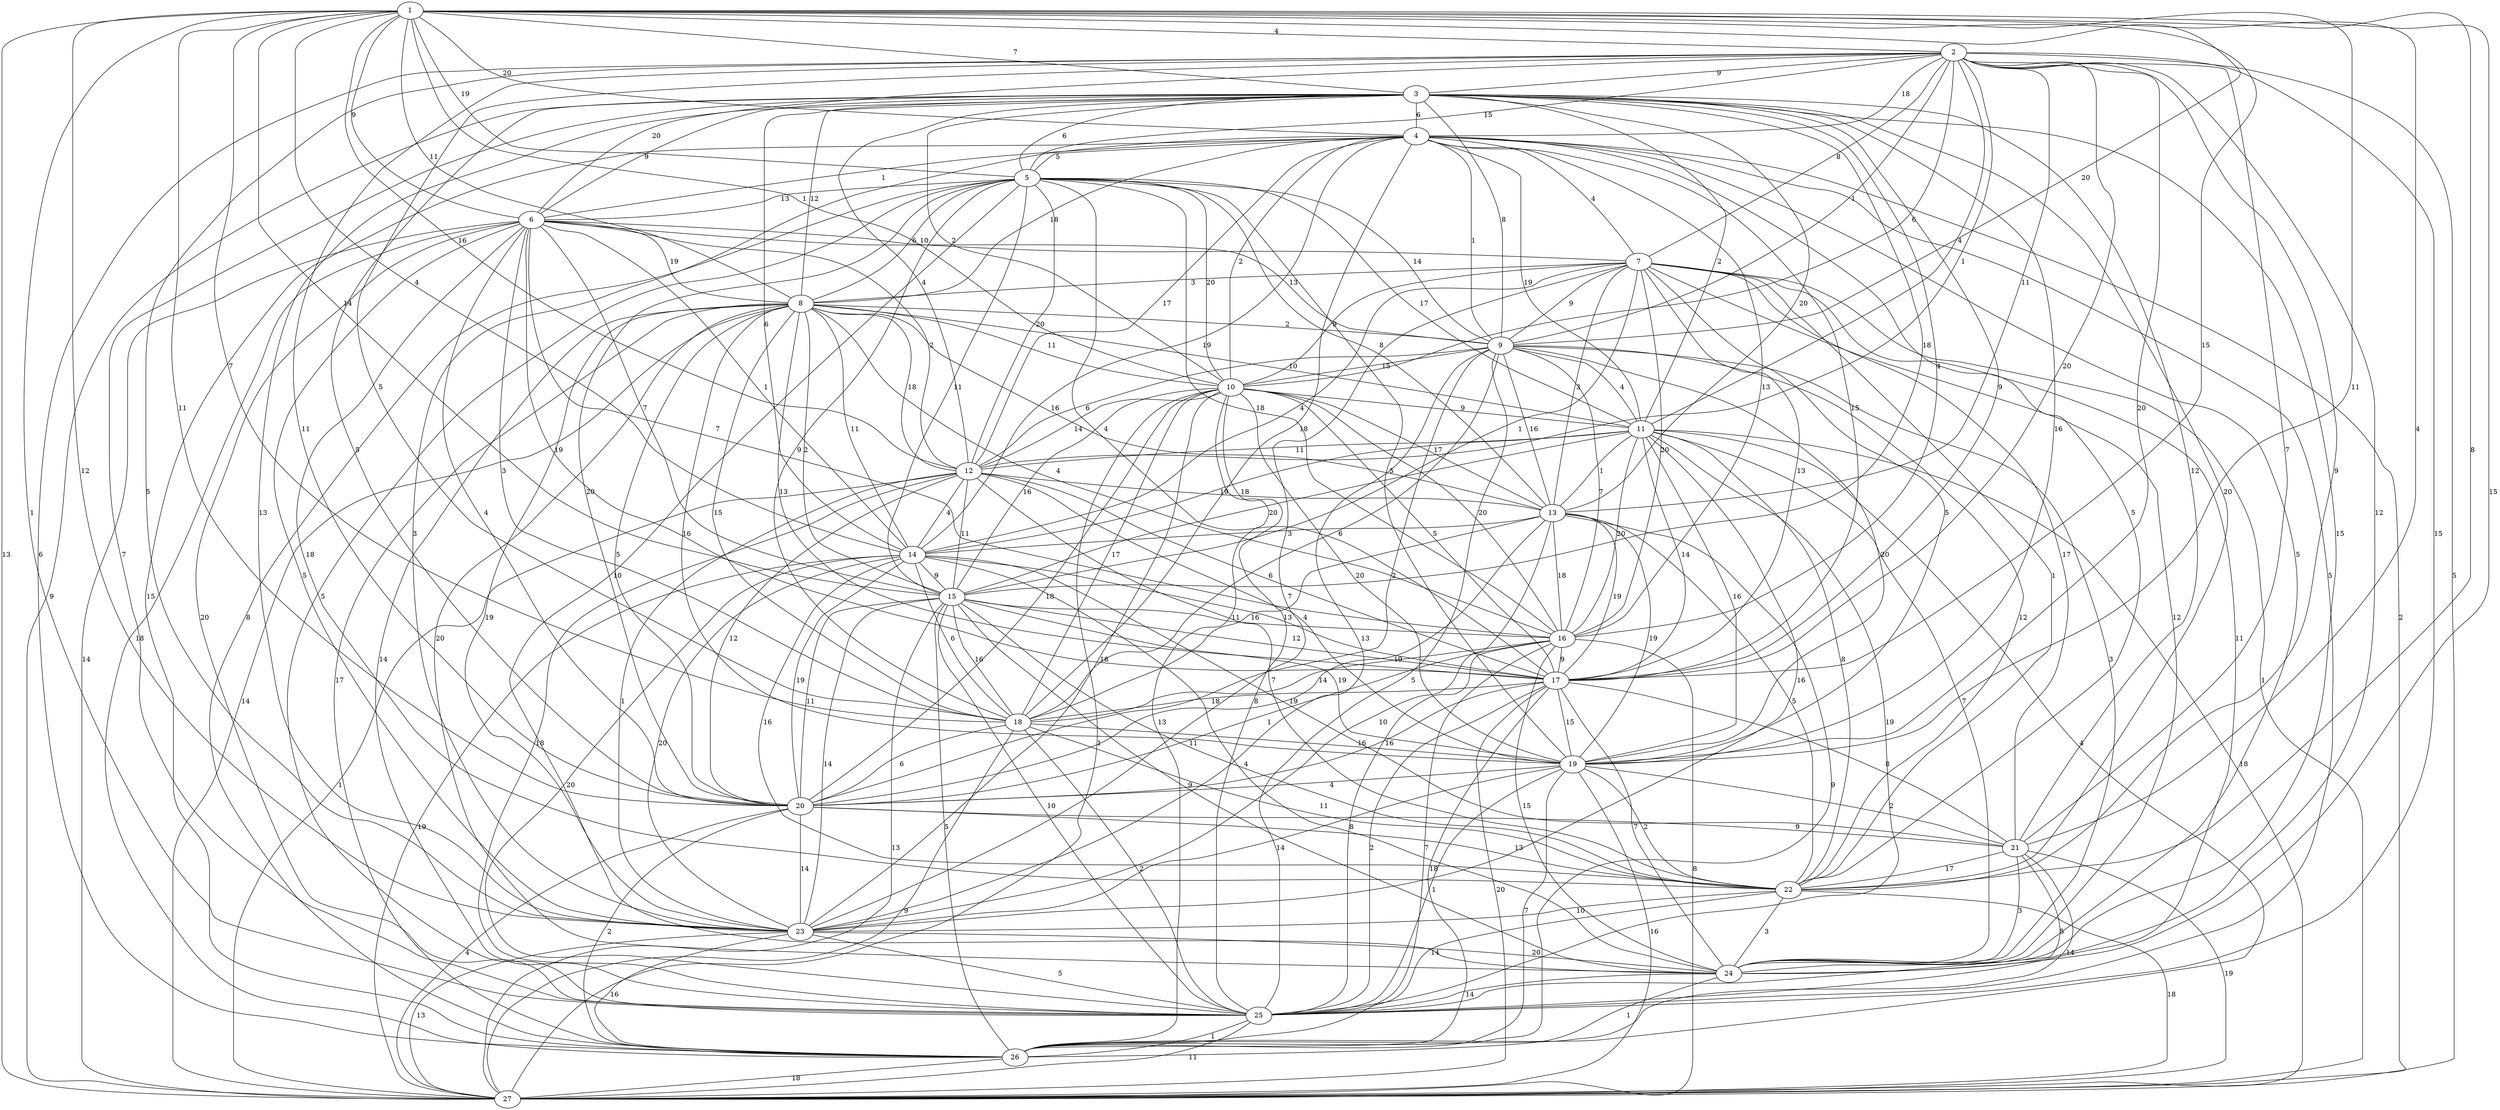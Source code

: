 graph G {
 1 -- 27 [label="13"];
 1 -- 25 [label="1"];
 1 -- 23 [label="12"];
 1 -- 18 [label="7"];
 1 -- 14 [label="4"];
 1 -- 9 [label="20"];
 1 -- 5 [label="19"];
 1 -- 21 [label="4"];
 1 -- 3 [label="7"];
 1 -- 4 [label="20"];
 1 -- 17 [label="15"];
 1 -- 20 [label="11"];
 1 -- 24 [label="15"];
 1 -- 6 [label="9"];
 1 -- 8 [label="11"];
 1 -- 12 [label="16"];
 1 -- 22 [label="8"];
 1 -- 19 [label="11"];
 1 -- 10 [label="1"];
 1 -- 15 [label="14"];
 1 -- 2 [label="4"];
 2 -- 27 [label="5"];
 2 -- 23 [label="5"];
 2 -- 19 [label="20"];
 2 -- 18 [label="5"];
 2 -- 11 [label="4"];
 2 -- 9 [label="1"];
 2 -- 21 [label="7"];
 2 -- 25 [label="15"];
 2 -- 5 [label="15"];
 2 -- 12 [label="1"];
 2 -- 26 [label="6"];
 2 -- 7 [label="8"];
 2 -- 4 [label="18"];
 2 -- 17 [label="20"];
 2 -- 13 [label="11"];
 2 -- 22 [label="9"];
 2 -- 10 [label="6"];
 2 -- 6 [label="20"];
 2 -- 24 [label="12"];
 2 -- 20 [label="11"];
 2 -- 3 [label="9"];
 3 -- 23 [label="13"];
 3 -- 21 [label="12"];
 3 -- 20 [label="5"];
 3 -- 17 [label="9"];
 3 -- 11 [label="2"];
 3 -- 24 [label="15"];
 3 -- 8 [label="12"];
 3 -- 27 [label="9"];
 3 -- 15 [label="18"];
 3 -- 25 [label="7"];
 3 -- 5 [label="6"];
 3 -- 13 [label="20"];
 3 -- 10 [label="2"];
 3 -- 9 [label="8"];
 3 -- 6 [label="9"];
 3 -- 12 [label="4"];
 3 -- 16 [label="4"];
 3 -- 14 [label="6"];
 3 -- 19 [label="16"];
 3 -- 22 [label="20"];
 3 -- 4 [label="6"];
 4 -- 10 [label="2"];
 4 -- 9 [label="1"];
 4 -- 8 [label="18"];
 4 -- 26 [label="15"];
 4 -- 25 [label="5"];
 4 -- 7 [label="4"];
 4 -- 12 [label="17"];
 4 -- 11 [label="19"];
 4 -- 24 [label="5"];
 4 -- 16 [label="13"];
 4 -- 22 [label="5"];
 4 -- 6 [label="1"];
 4 -- 23 [label="3"];
 4 -- 14 [label="19"];
 4 -- 18 [label="18"];
 4 -- 17 [label="15"];
 4 -- 27 [label="2"];
 4 -- 5 [label="5"];
 5 -- 26 [label="8"];
 5 -- 25 [label="5"];
 5 -- 20 [label="20"];
 5 -- 18 [label="9"];
 5 -- 17 [label="4"];
 5 -- 13 [label="8"];
 5 -- 12 [label="20"];
 5 -- 9 [label="14"];
 5 -- 8 [label="6"];
 5 -- 10 [label="20"];
 5 -- 11 [label="17"];
 5 -- 16 [label="18"];
 5 -- 24 [label="10"];
 5 -- 19 [label="5"];
 5 -- 15 [label="11"];
 5 -- 6 [label="13"];
 6 -- 26 [label="18"];
 6 -- 17 [label="19"];
 6 -- 16 [label="7"];
 6 -- 14 [label="1"];
 6 -- 12 [label="2"];
 6 -- 8 [label="19"];
 6 -- 27 [label="14"];
 6 -- 15 [label="7"];
 6 -- 25 [label="20"];
 6 -- 22 [label="18"];
 6 -- 20 [label="4"];
 6 -- 18 [label="3"];
 6 -- 9 [label="13"];
 6 -- 23 [label="5"];
 6 -- 7 [label="10"];
 7 -- 25 [label="11"];
 7 -- 23 [label="7"];
 7 -- 22 [label="1"];
 7 -- 21 [label="17"];
 7 -- 15 [label="1"];
 7 -- 14 [label="4"];
 7 -- 13 [label="3"];
 7 -- 9 [label="9"];
 7 -- 19 [label="5"];
 7 -- 27 [label="1"];
 7 -- 16 [label="20"];
 7 -- 10 [label="9"];
 7 -- 24 [label="12"];
 7 -- 17 [label="13"];
 7 -- 8 [label="3"];
 8 -- 23 [label="19"];
 8 -- 17 [label="13"];
 8 -- 10 [label="11"];
 8 -- 26 [label="17"];
 8 -- 25 [label="14"];
 8 -- 18 [label="15"];
 8 -- 11 [label="10"];
 8 -- 27 [label="14"];
 8 -- 12 [label="18"];
 8 -- 16 [label="4"];
 8 -- 20 [label="5"];
 8 -- 13 [label="16"];
 8 -- 24 [label="20"];
 8 -- 15 [label="2"];
 8 -- 19 [label="16"];
 8 -- 14 [label="11"];
 8 -- 9 [label="2"];
 9 -- 19 [label="20"];
 9 -- 11 [label="4"];
 9 -- 23 [label="13"];
 9 -- 16 [label="7"];
 9 -- 20 [label="2"];
 9 -- 24 [label="3"];
 9 -- 13 [label="16"];
 9 -- 18 [label="6"];
 9 -- 22 [label="12"];
 9 -- 25 [label="5"];
 9 -- 12 [label="6"];
 9 -- 10 [label="15"];
 10 -- 25 [label="8"];
 10 -- 20 [label="18"];
 10 -- 18 [label="17"];
 10 -- 12 [label="14"];
 10 -- 19 [label="20"];
 10 -- 17 [label="5"];
 10 -- 26 [label="13"];
 10 -- 27 [label="1"];
 10 -- 23 [label="18"];
 10 -- 16 [label="20"];
 10 -- 15 [label="16"];
 10 -- 13 [label="17"];
 10 -- 11 [label="9"];
 11 -- 24 [label="7"];
 11 -- 23 [label="16"];
 11 -- 19 [label="16"];
 11 -- 17 [label="14"];
 11 -- 14 [label="19"];
 11 -- 13 [label="1"];
 11 -- 22 [label="8"];
 11 -- 25 [label="19"];
 11 -- 15 [label="20"];
 11 -- 27 [label="18"];
 11 -- 26 [label="4"];
 11 -- 16 [label="20"];
 11 -- 12 [label="11"];
 12 -- 27 [label="1"];
 12 -- 20 [label="12"];
 12 -- 19 [label="4"];
 12 -- 17 [label="6"];
 12 -- 23 [label="1"];
 12 -- 22 [label="7"];
 12 -- 14 [label="4"];
 12 -- 15 [label="11"];
 12 -- 25 [label="18"];
 12 -- 13 [label="18"];
 13 -- 23 [label="10"];
 13 -- 22 [label="5"];
 13 -- 20 [label="19"];
 13 -- 19 [label="19"];
 13 -- 18 [label="16"];
 13 -- 17 [label="19"];
 13 -- 16 [label="18"];
 13 -- 26 [label="9"];
 13 -- 14 [label="3"];
 14 -- 24 [label="4"];
 14 -- 22 [label="16"];
 14 -- 20 [label="19"];
 14 -- 18 [label="6"];
 14 -- 17 [label="13"];
 14 -- 27 [label="19"];
 14 -- 23 [label="20"];
 14 -- 21 [label="19"];
 14 -- 25 [label="20"];
 14 -- 15 [label="9"];
 15 -- 22 [label="11"];
 15 -- 26 [label="5"];
 15 -- 23 [label="14"];
 15 -- 24 [label="9"];
 15 -- 18 [label="16"];
 15 -- 25 [label="10"];
 15 -- 19 [label="19"];
 15 -- 27 [label="13"];
 15 -- 20 [label="11"];
 15 -- 17 [label="12"];
 15 -- 16 [label="11"];
 16 -- 26 [label="7"];
 16 -- 25 [label="8"];
 16 -- 18 [label="14"];
 16 -- 27 [label="8"];
 16 -- 24 [label="15"];
 16 -- 20 [label="1"];
 16 -- 17 [label="9"];
 17 -- 21 [label="8"];
 17 -- 20 [label="16"];
 17 -- 24 [label="7"];
 17 -- 27 [label="20"];
 17 -- 25 [label="2"];
 17 -- 19 [label="15"];
 17 -- 26 [label="18"];
 17 -- 18 [label="18"];
 18 -- 27 [label="9"];
 18 -- 20 [label="6"];
 18 -- 22 [label="11"];
 18 -- 25 [label="2"];
 18 -- 19 [label="16"];
 19 -- 27 [label="16"];
 19 -- 26 [label="7"];
 19 -- 23 [label="14"];
 19 -- 22 [label="2"];
 19 -- 25 [label="1"];
 19 -- 21 [label="2"];
 19 -- 20 [label="4"];
 20 -- 23 [label="14"];
 20 -- 27 [label="4"];
 20 -- 22 [label="13"];
 20 -- 26 [label="2"];
 20 -- 21 [label="9"];
 21 -- 26 [label="14"];
 21 -- 25 [label="5"];
 21 -- 24 [label="3"];
 21 -- 27 [label="19"];
 21 -- 22 [label="17"];
 22 -- 24 [label="3"];
 22 -- 25 [label="14"];
 22 -- 27 [label="18"];
 22 -- 23 [label="10"];
 23 -- 26 [label="16"];
 23 -- 27 [label="13"];
 23 -- 25 [label="5"];
 23 -- 24 [label="20"];
 24 -- 26 [label="1"];
 24 -- 25 [label="14"];
 25 -- 27 [label="11"];
 25 -- 26 [label="1"];
 26 -- 27 [label="18"];
}
